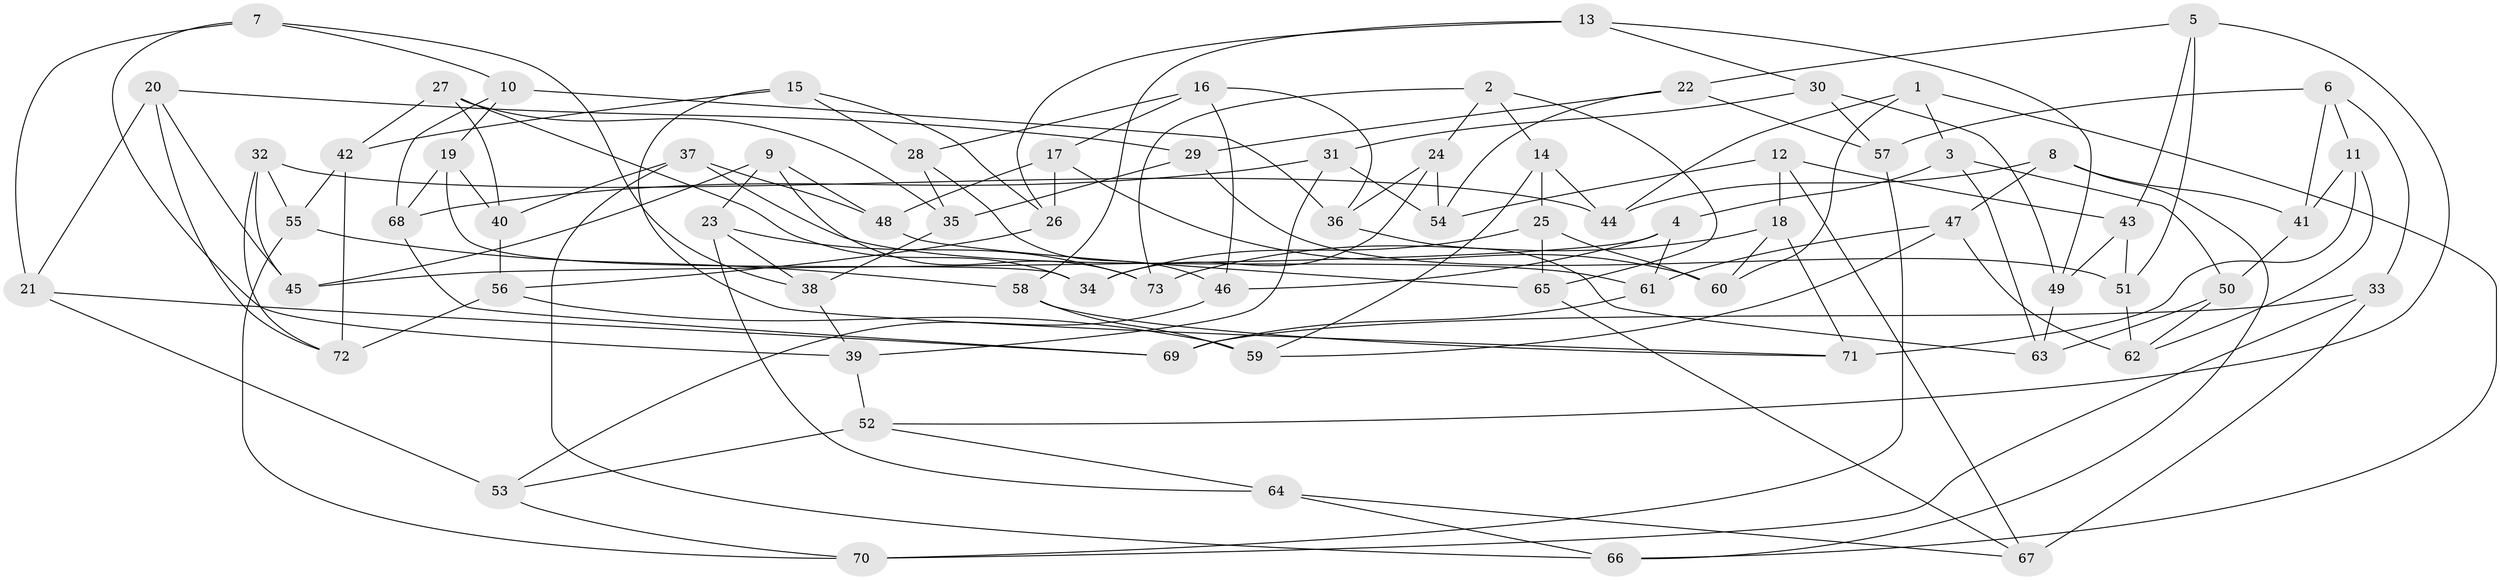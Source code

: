 // coarse degree distribution, {4: 0.5490196078431373, 6: 0.29411764705882354, 5: 0.13725490196078433, 3: 0.0196078431372549}
// Generated by graph-tools (version 1.1) at 2025/24/03/03/25 07:24:27]
// undirected, 73 vertices, 146 edges
graph export_dot {
graph [start="1"]
  node [color=gray90,style=filled];
  1;
  2;
  3;
  4;
  5;
  6;
  7;
  8;
  9;
  10;
  11;
  12;
  13;
  14;
  15;
  16;
  17;
  18;
  19;
  20;
  21;
  22;
  23;
  24;
  25;
  26;
  27;
  28;
  29;
  30;
  31;
  32;
  33;
  34;
  35;
  36;
  37;
  38;
  39;
  40;
  41;
  42;
  43;
  44;
  45;
  46;
  47;
  48;
  49;
  50;
  51;
  52;
  53;
  54;
  55;
  56;
  57;
  58;
  59;
  60;
  61;
  62;
  63;
  64;
  65;
  66;
  67;
  68;
  69;
  70;
  71;
  72;
  73;
  1 -- 60;
  1 -- 66;
  1 -- 44;
  1 -- 3;
  2 -- 65;
  2 -- 24;
  2 -- 14;
  2 -- 73;
  3 -- 63;
  3 -- 4;
  3 -- 50;
  4 -- 46;
  4 -- 45;
  4 -- 61;
  5 -- 43;
  5 -- 52;
  5 -- 51;
  5 -- 22;
  6 -- 33;
  6 -- 57;
  6 -- 11;
  6 -- 41;
  7 -- 38;
  7 -- 10;
  7 -- 21;
  7 -- 39;
  8 -- 47;
  8 -- 66;
  8 -- 41;
  8 -- 44;
  9 -- 23;
  9 -- 45;
  9 -- 73;
  9 -- 48;
  10 -- 68;
  10 -- 19;
  10 -- 36;
  11 -- 41;
  11 -- 62;
  11 -- 71;
  12 -- 18;
  12 -- 43;
  12 -- 67;
  12 -- 54;
  13 -- 26;
  13 -- 58;
  13 -- 30;
  13 -- 49;
  14 -- 25;
  14 -- 59;
  14 -- 44;
  15 -- 26;
  15 -- 71;
  15 -- 42;
  15 -- 28;
  16 -- 36;
  16 -- 46;
  16 -- 28;
  16 -- 17;
  17 -- 26;
  17 -- 60;
  17 -- 48;
  18 -- 60;
  18 -- 73;
  18 -- 71;
  19 -- 40;
  19 -- 34;
  19 -- 68;
  20 -- 21;
  20 -- 29;
  20 -- 72;
  20 -- 45;
  21 -- 69;
  21 -- 53;
  22 -- 54;
  22 -- 57;
  22 -- 29;
  23 -- 38;
  23 -- 73;
  23 -- 64;
  24 -- 54;
  24 -- 36;
  24 -- 34;
  25 -- 34;
  25 -- 65;
  25 -- 60;
  26 -- 56;
  27 -- 35;
  27 -- 40;
  27 -- 34;
  27 -- 42;
  28 -- 35;
  28 -- 46;
  29 -- 51;
  29 -- 35;
  30 -- 49;
  30 -- 31;
  30 -- 57;
  31 -- 54;
  31 -- 39;
  31 -- 68;
  32 -- 45;
  32 -- 55;
  32 -- 44;
  32 -- 72;
  33 -- 69;
  33 -- 70;
  33 -- 67;
  35 -- 38;
  36 -- 63;
  37 -- 61;
  37 -- 48;
  37 -- 66;
  37 -- 40;
  38 -- 39;
  39 -- 52;
  40 -- 56;
  41 -- 50;
  42 -- 72;
  42 -- 55;
  43 -- 51;
  43 -- 49;
  46 -- 53;
  47 -- 59;
  47 -- 62;
  47 -- 61;
  48 -- 65;
  49 -- 63;
  50 -- 62;
  50 -- 63;
  51 -- 62;
  52 -- 53;
  52 -- 64;
  53 -- 70;
  55 -- 58;
  55 -- 70;
  56 -- 72;
  56 -- 59;
  57 -- 70;
  58 -- 71;
  58 -- 59;
  61 -- 69;
  64 -- 67;
  64 -- 66;
  65 -- 67;
  68 -- 69;
}
